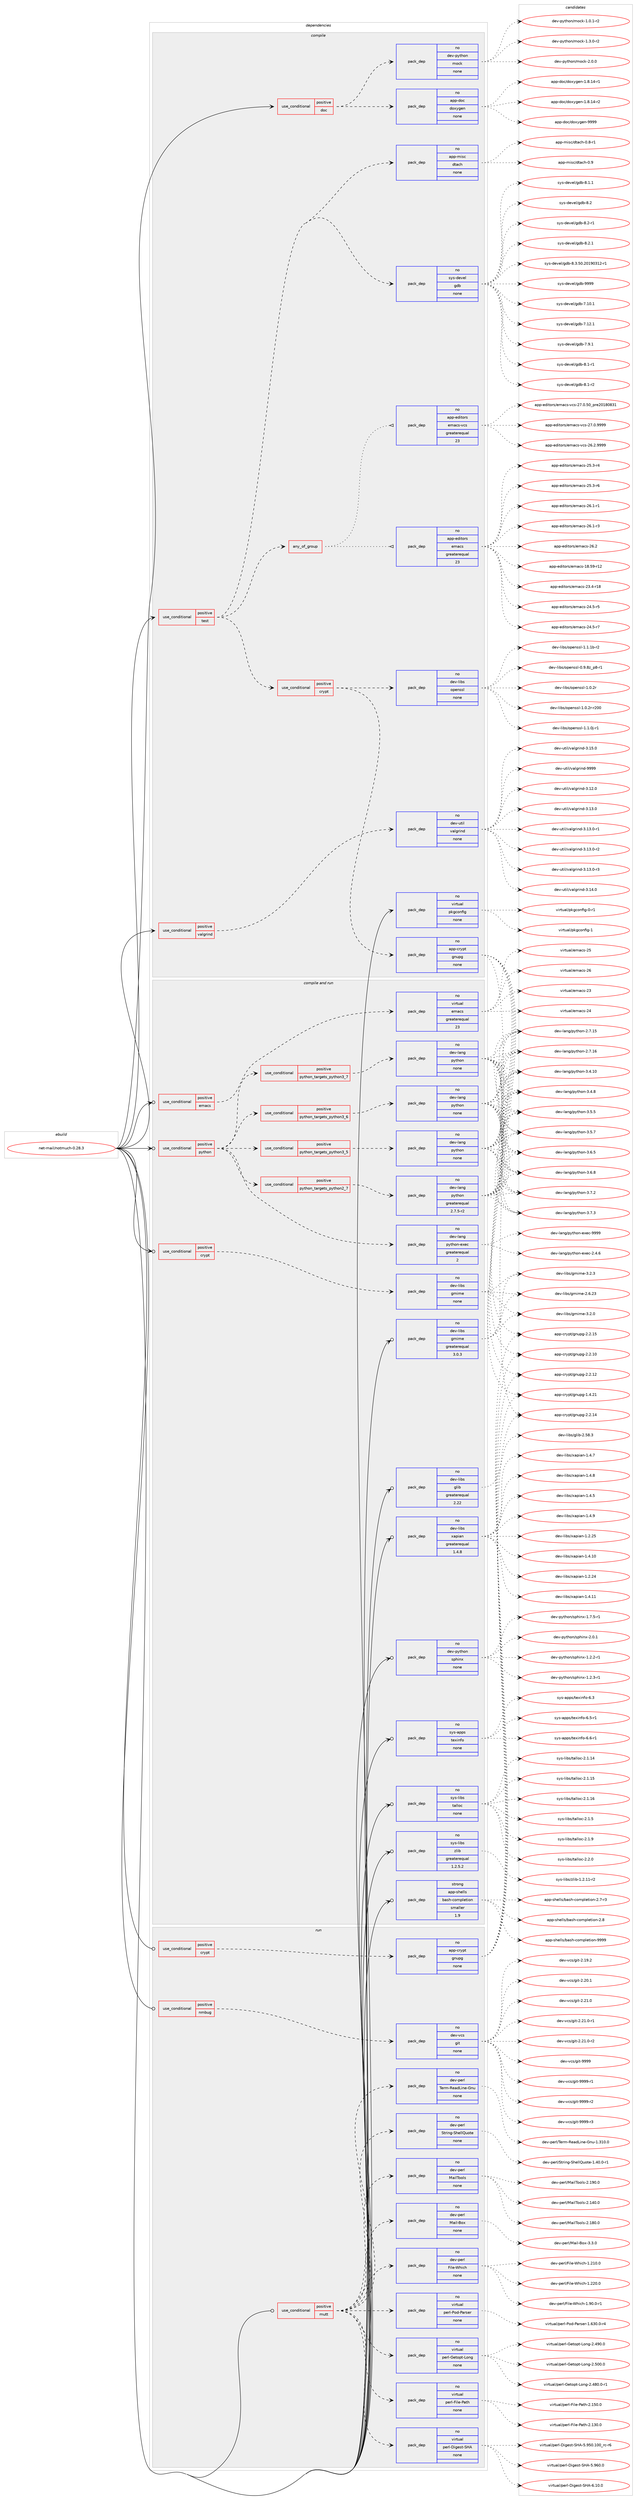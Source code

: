 digraph prolog {

# *************
# Graph options
# *************

newrank=true;
concentrate=true;
compound=true;
graph [rankdir=LR,fontname=Helvetica,fontsize=10,ranksep=1.5];#, ranksep=2.5, nodesep=0.2];
edge  [arrowhead=vee];
node  [fontname=Helvetica,fontsize=10];

# **********
# The ebuild
# **********

subgraph cluster_leftcol {
color=gray;
rank=same;
label=<<i>ebuild</i>>;
id [label="net-mail/notmuch-0.28.3", color=red, width=4, href="../net-mail/notmuch-0.28.3.svg"];
}

# ****************
# The dependencies
# ****************

subgraph cluster_midcol {
color=gray;
label=<<i>dependencies</i>>;
subgraph cluster_compile {
fillcolor="#eeeeee";
style=filled;
label=<<i>compile</i>>;
subgraph cond820 {
dependency3274 [label=<<TABLE BORDER="0" CELLBORDER="1" CELLSPACING="0" CELLPADDING="4"><TR><TD ROWSPAN="3" CELLPADDING="10">use_conditional</TD></TR><TR><TD>positive</TD></TR><TR><TD>doc</TD></TR></TABLE>>, shape=none, color=red];
subgraph pack2399 {
dependency3275 [label=<<TABLE BORDER="0" CELLBORDER="1" CELLSPACING="0" CELLPADDING="4" WIDTH="220"><TR><TD ROWSPAN="6" CELLPADDING="30">pack_dep</TD></TR><TR><TD WIDTH="110">no</TD></TR><TR><TD>app-doc</TD></TR><TR><TD>doxygen</TD></TR><TR><TD>none</TD></TR><TR><TD></TD></TR></TABLE>>, shape=none, color=blue];
}
dependency3274:e -> dependency3275:w [weight=20,style="dashed",arrowhead="vee"];
subgraph pack2400 {
dependency3276 [label=<<TABLE BORDER="0" CELLBORDER="1" CELLSPACING="0" CELLPADDING="4" WIDTH="220"><TR><TD ROWSPAN="6" CELLPADDING="30">pack_dep</TD></TR><TR><TD WIDTH="110">no</TD></TR><TR><TD>dev-python</TD></TR><TR><TD>mock</TD></TR><TR><TD>none</TD></TR><TR><TD></TD></TR></TABLE>>, shape=none, color=blue];
}
dependency3274:e -> dependency3276:w [weight=20,style="dashed",arrowhead="vee"];
}
id:e -> dependency3274:w [weight=20,style="solid",arrowhead="vee"];
subgraph cond821 {
dependency3277 [label=<<TABLE BORDER="0" CELLBORDER="1" CELLSPACING="0" CELLPADDING="4"><TR><TD ROWSPAN="3" CELLPADDING="10">use_conditional</TD></TR><TR><TD>positive</TD></TR><TR><TD>test</TD></TR></TABLE>>, shape=none, color=red];
subgraph pack2401 {
dependency3278 [label=<<TABLE BORDER="0" CELLBORDER="1" CELLSPACING="0" CELLPADDING="4" WIDTH="220"><TR><TD ROWSPAN="6" CELLPADDING="30">pack_dep</TD></TR><TR><TD WIDTH="110">no</TD></TR><TR><TD>app-misc</TD></TR><TR><TD>dtach</TD></TR><TR><TD>none</TD></TR><TR><TD></TD></TR></TABLE>>, shape=none, color=blue];
}
dependency3277:e -> dependency3278:w [weight=20,style="dashed",arrowhead="vee"];
subgraph any50 {
dependency3279 [label=<<TABLE BORDER="0" CELLBORDER="1" CELLSPACING="0" CELLPADDING="4"><TR><TD CELLPADDING="10">any_of_group</TD></TR></TABLE>>, shape=none, color=red];subgraph pack2402 {
dependency3280 [label=<<TABLE BORDER="0" CELLBORDER="1" CELLSPACING="0" CELLPADDING="4" WIDTH="220"><TR><TD ROWSPAN="6" CELLPADDING="30">pack_dep</TD></TR><TR><TD WIDTH="110">no</TD></TR><TR><TD>app-editors</TD></TR><TR><TD>emacs</TD></TR><TR><TD>greaterequal</TD></TR><TR><TD>23</TD></TR></TABLE>>, shape=none, color=blue];
}
dependency3279:e -> dependency3280:w [weight=20,style="dotted",arrowhead="oinv"];
subgraph pack2403 {
dependency3281 [label=<<TABLE BORDER="0" CELLBORDER="1" CELLSPACING="0" CELLPADDING="4" WIDTH="220"><TR><TD ROWSPAN="6" CELLPADDING="30">pack_dep</TD></TR><TR><TD WIDTH="110">no</TD></TR><TR><TD>app-editors</TD></TR><TR><TD>emacs-vcs</TD></TR><TR><TD>greaterequal</TD></TR><TR><TD>23</TD></TR></TABLE>>, shape=none, color=blue];
}
dependency3279:e -> dependency3281:w [weight=20,style="dotted",arrowhead="oinv"];
}
dependency3277:e -> dependency3279:w [weight=20,style="dashed",arrowhead="vee"];
subgraph pack2404 {
dependency3282 [label=<<TABLE BORDER="0" CELLBORDER="1" CELLSPACING="0" CELLPADDING="4" WIDTH="220"><TR><TD ROWSPAN="6" CELLPADDING="30">pack_dep</TD></TR><TR><TD WIDTH="110">no</TD></TR><TR><TD>sys-devel</TD></TR><TR><TD>gdb</TD></TR><TR><TD>none</TD></TR><TR><TD></TD></TR></TABLE>>, shape=none, color=blue];
}
dependency3277:e -> dependency3282:w [weight=20,style="dashed",arrowhead="vee"];
subgraph cond822 {
dependency3283 [label=<<TABLE BORDER="0" CELLBORDER="1" CELLSPACING="0" CELLPADDING="4"><TR><TD ROWSPAN="3" CELLPADDING="10">use_conditional</TD></TR><TR><TD>positive</TD></TR><TR><TD>crypt</TD></TR></TABLE>>, shape=none, color=red];
subgraph pack2405 {
dependency3284 [label=<<TABLE BORDER="0" CELLBORDER="1" CELLSPACING="0" CELLPADDING="4" WIDTH="220"><TR><TD ROWSPAN="6" CELLPADDING="30">pack_dep</TD></TR><TR><TD WIDTH="110">no</TD></TR><TR><TD>app-crypt</TD></TR><TR><TD>gnupg</TD></TR><TR><TD>none</TD></TR><TR><TD></TD></TR></TABLE>>, shape=none, color=blue];
}
dependency3283:e -> dependency3284:w [weight=20,style="dashed",arrowhead="vee"];
subgraph pack2406 {
dependency3285 [label=<<TABLE BORDER="0" CELLBORDER="1" CELLSPACING="0" CELLPADDING="4" WIDTH="220"><TR><TD ROWSPAN="6" CELLPADDING="30">pack_dep</TD></TR><TR><TD WIDTH="110">no</TD></TR><TR><TD>dev-libs</TD></TR><TR><TD>openssl</TD></TR><TR><TD>none</TD></TR><TR><TD></TD></TR></TABLE>>, shape=none, color=blue];
}
dependency3283:e -> dependency3285:w [weight=20,style="dashed",arrowhead="vee"];
}
dependency3277:e -> dependency3283:w [weight=20,style="dashed",arrowhead="vee"];
}
id:e -> dependency3277:w [weight=20,style="solid",arrowhead="vee"];
subgraph cond823 {
dependency3286 [label=<<TABLE BORDER="0" CELLBORDER="1" CELLSPACING="0" CELLPADDING="4"><TR><TD ROWSPAN="3" CELLPADDING="10">use_conditional</TD></TR><TR><TD>positive</TD></TR><TR><TD>valgrind</TD></TR></TABLE>>, shape=none, color=red];
subgraph pack2407 {
dependency3287 [label=<<TABLE BORDER="0" CELLBORDER="1" CELLSPACING="0" CELLPADDING="4" WIDTH="220"><TR><TD ROWSPAN="6" CELLPADDING="30">pack_dep</TD></TR><TR><TD WIDTH="110">no</TD></TR><TR><TD>dev-util</TD></TR><TR><TD>valgrind</TD></TR><TR><TD>none</TD></TR><TR><TD></TD></TR></TABLE>>, shape=none, color=blue];
}
dependency3286:e -> dependency3287:w [weight=20,style="dashed",arrowhead="vee"];
}
id:e -> dependency3286:w [weight=20,style="solid",arrowhead="vee"];
subgraph pack2408 {
dependency3288 [label=<<TABLE BORDER="0" CELLBORDER="1" CELLSPACING="0" CELLPADDING="4" WIDTH="220"><TR><TD ROWSPAN="6" CELLPADDING="30">pack_dep</TD></TR><TR><TD WIDTH="110">no</TD></TR><TR><TD>virtual</TD></TR><TR><TD>pkgconfig</TD></TR><TR><TD>none</TD></TR><TR><TD></TD></TR></TABLE>>, shape=none, color=blue];
}
id:e -> dependency3288:w [weight=20,style="solid",arrowhead="vee"];
}
subgraph cluster_compileandrun {
fillcolor="#eeeeee";
style=filled;
label=<<i>compile and run</i>>;
subgraph cond824 {
dependency3289 [label=<<TABLE BORDER="0" CELLBORDER="1" CELLSPACING="0" CELLPADDING="4"><TR><TD ROWSPAN="3" CELLPADDING="10">use_conditional</TD></TR><TR><TD>positive</TD></TR><TR><TD>crypt</TD></TR></TABLE>>, shape=none, color=red];
subgraph pack2409 {
dependency3290 [label=<<TABLE BORDER="0" CELLBORDER="1" CELLSPACING="0" CELLPADDING="4" WIDTH="220"><TR><TD ROWSPAN="6" CELLPADDING="30">pack_dep</TD></TR><TR><TD WIDTH="110">no</TD></TR><TR><TD>dev-libs</TD></TR><TR><TD>gmime</TD></TR><TR><TD>none</TD></TR><TR><TD></TD></TR></TABLE>>, shape=none, color=blue];
}
dependency3289:e -> dependency3290:w [weight=20,style="dashed",arrowhead="vee"];
}
id:e -> dependency3289:w [weight=20,style="solid",arrowhead="odotvee"];
subgraph cond825 {
dependency3291 [label=<<TABLE BORDER="0" CELLBORDER="1" CELLSPACING="0" CELLPADDING="4"><TR><TD ROWSPAN="3" CELLPADDING="10">use_conditional</TD></TR><TR><TD>positive</TD></TR><TR><TD>emacs</TD></TR></TABLE>>, shape=none, color=red];
subgraph pack2410 {
dependency3292 [label=<<TABLE BORDER="0" CELLBORDER="1" CELLSPACING="0" CELLPADDING="4" WIDTH="220"><TR><TD ROWSPAN="6" CELLPADDING="30">pack_dep</TD></TR><TR><TD WIDTH="110">no</TD></TR><TR><TD>virtual</TD></TR><TR><TD>emacs</TD></TR><TR><TD>greaterequal</TD></TR><TR><TD>23</TD></TR></TABLE>>, shape=none, color=blue];
}
dependency3291:e -> dependency3292:w [weight=20,style="dashed",arrowhead="vee"];
}
id:e -> dependency3291:w [weight=20,style="solid",arrowhead="odotvee"];
subgraph cond826 {
dependency3293 [label=<<TABLE BORDER="0" CELLBORDER="1" CELLSPACING="0" CELLPADDING="4"><TR><TD ROWSPAN="3" CELLPADDING="10">use_conditional</TD></TR><TR><TD>positive</TD></TR><TR><TD>python</TD></TR></TABLE>>, shape=none, color=red];
subgraph cond827 {
dependency3294 [label=<<TABLE BORDER="0" CELLBORDER="1" CELLSPACING="0" CELLPADDING="4"><TR><TD ROWSPAN="3" CELLPADDING="10">use_conditional</TD></TR><TR><TD>positive</TD></TR><TR><TD>python_targets_python2_7</TD></TR></TABLE>>, shape=none, color=red];
subgraph pack2411 {
dependency3295 [label=<<TABLE BORDER="0" CELLBORDER="1" CELLSPACING="0" CELLPADDING="4" WIDTH="220"><TR><TD ROWSPAN="6" CELLPADDING="30">pack_dep</TD></TR><TR><TD WIDTH="110">no</TD></TR><TR><TD>dev-lang</TD></TR><TR><TD>python</TD></TR><TR><TD>greaterequal</TD></TR><TR><TD>2.7.5-r2</TD></TR></TABLE>>, shape=none, color=blue];
}
dependency3294:e -> dependency3295:w [weight=20,style="dashed",arrowhead="vee"];
}
dependency3293:e -> dependency3294:w [weight=20,style="dashed",arrowhead="vee"];
subgraph cond828 {
dependency3296 [label=<<TABLE BORDER="0" CELLBORDER="1" CELLSPACING="0" CELLPADDING="4"><TR><TD ROWSPAN="3" CELLPADDING="10">use_conditional</TD></TR><TR><TD>positive</TD></TR><TR><TD>python_targets_python3_5</TD></TR></TABLE>>, shape=none, color=red];
subgraph pack2412 {
dependency3297 [label=<<TABLE BORDER="0" CELLBORDER="1" CELLSPACING="0" CELLPADDING="4" WIDTH="220"><TR><TD ROWSPAN="6" CELLPADDING="30">pack_dep</TD></TR><TR><TD WIDTH="110">no</TD></TR><TR><TD>dev-lang</TD></TR><TR><TD>python</TD></TR><TR><TD>none</TD></TR><TR><TD></TD></TR></TABLE>>, shape=none, color=blue];
}
dependency3296:e -> dependency3297:w [weight=20,style="dashed",arrowhead="vee"];
}
dependency3293:e -> dependency3296:w [weight=20,style="dashed",arrowhead="vee"];
subgraph cond829 {
dependency3298 [label=<<TABLE BORDER="0" CELLBORDER="1" CELLSPACING="0" CELLPADDING="4"><TR><TD ROWSPAN="3" CELLPADDING="10">use_conditional</TD></TR><TR><TD>positive</TD></TR><TR><TD>python_targets_python3_6</TD></TR></TABLE>>, shape=none, color=red];
subgraph pack2413 {
dependency3299 [label=<<TABLE BORDER="0" CELLBORDER="1" CELLSPACING="0" CELLPADDING="4" WIDTH="220"><TR><TD ROWSPAN="6" CELLPADDING="30">pack_dep</TD></TR><TR><TD WIDTH="110">no</TD></TR><TR><TD>dev-lang</TD></TR><TR><TD>python</TD></TR><TR><TD>none</TD></TR><TR><TD></TD></TR></TABLE>>, shape=none, color=blue];
}
dependency3298:e -> dependency3299:w [weight=20,style="dashed",arrowhead="vee"];
}
dependency3293:e -> dependency3298:w [weight=20,style="dashed",arrowhead="vee"];
subgraph cond830 {
dependency3300 [label=<<TABLE BORDER="0" CELLBORDER="1" CELLSPACING="0" CELLPADDING="4"><TR><TD ROWSPAN="3" CELLPADDING="10">use_conditional</TD></TR><TR><TD>positive</TD></TR><TR><TD>python_targets_python3_7</TD></TR></TABLE>>, shape=none, color=red];
subgraph pack2414 {
dependency3301 [label=<<TABLE BORDER="0" CELLBORDER="1" CELLSPACING="0" CELLPADDING="4" WIDTH="220"><TR><TD ROWSPAN="6" CELLPADDING="30">pack_dep</TD></TR><TR><TD WIDTH="110">no</TD></TR><TR><TD>dev-lang</TD></TR><TR><TD>python</TD></TR><TR><TD>none</TD></TR><TR><TD></TD></TR></TABLE>>, shape=none, color=blue];
}
dependency3300:e -> dependency3301:w [weight=20,style="dashed",arrowhead="vee"];
}
dependency3293:e -> dependency3300:w [weight=20,style="dashed",arrowhead="vee"];
subgraph pack2415 {
dependency3302 [label=<<TABLE BORDER="0" CELLBORDER="1" CELLSPACING="0" CELLPADDING="4" WIDTH="220"><TR><TD ROWSPAN="6" CELLPADDING="30">pack_dep</TD></TR><TR><TD WIDTH="110">no</TD></TR><TR><TD>dev-lang</TD></TR><TR><TD>python-exec</TD></TR><TR><TD>greaterequal</TD></TR><TR><TD>2</TD></TR></TABLE>>, shape=none, color=blue];
}
dependency3293:e -> dependency3302:w [weight=20,style="dashed",arrowhead="vee"];
}
id:e -> dependency3293:w [weight=20,style="solid",arrowhead="odotvee"];
subgraph pack2416 {
dependency3303 [label=<<TABLE BORDER="0" CELLBORDER="1" CELLSPACING="0" CELLPADDING="4" WIDTH="220"><TR><TD ROWSPAN="6" CELLPADDING="30">pack_dep</TD></TR><TR><TD WIDTH="110">no</TD></TR><TR><TD>dev-libs</TD></TR><TR><TD>glib</TD></TR><TR><TD>greaterequal</TD></TR><TR><TD>2.22</TD></TR></TABLE>>, shape=none, color=blue];
}
id:e -> dependency3303:w [weight=20,style="solid",arrowhead="odotvee"];
subgraph pack2417 {
dependency3304 [label=<<TABLE BORDER="0" CELLBORDER="1" CELLSPACING="0" CELLPADDING="4" WIDTH="220"><TR><TD ROWSPAN="6" CELLPADDING="30">pack_dep</TD></TR><TR><TD WIDTH="110">no</TD></TR><TR><TD>dev-libs</TD></TR><TR><TD>gmime</TD></TR><TR><TD>greaterequal</TD></TR><TR><TD>3.0.3</TD></TR></TABLE>>, shape=none, color=blue];
}
id:e -> dependency3304:w [weight=20,style="solid",arrowhead="odotvee"];
subgraph pack2418 {
dependency3305 [label=<<TABLE BORDER="0" CELLBORDER="1" CELLSPACING="0" CELLPADDING="4" WIDTH="220"><TR><TD ROWSPAN="6" CELLPADDING="30">pack_dep</TD></TR><TR><TD WIDTH="110">no</TD></TR><TR><TD>dev-libs</TD></TR><TR><TD>xapian</TD></TR><TR><TD>greaterequal</TD></TR><TR><TD>1.4.8</TD></TR></TABLE>>, shape=none, color=blue];
}
id:e -> dependency3305:w [weight=20,style="solid",arrowhead="odotvee"];
subgraph pack2419 {
dependency3306 [label=<<TABLE BORDER="0" CELLBORDER="1" CELLSPACING="0" CELLPADDING="4" WIDTH="220"><TR><TD ROWSPAN="6" CELLPADDING="30">pack_dep</TD></TR><TR><TD WIDTH="110">no</TD></TR><TR><TD>dev-python</TD></TR><TR><TD>sphinx</TD></TR><TR><TD>none</TD></TR><TR><TD></TD></TR></TABLE>>, shape=none, color=blue];
}
id:e -> dependency3306:w [weight=20,style="solid",arrowhead="odotvee"];
subgraph pack2420 {
dependency3307 [label=<<TABLE BORDER="0" CELLBORDER="1" CELLSPACING="0" CELLPADDING="4" WIDTH="220"><TR><TD ROWSPAN="6" CELLPADDING="30">pack_dep</TD></TR><TR><TD WIDTH="110">no</TD></TR><TR><TD>sys-apps</TD></TR><TR><TD>texinfo</TD></TR><TR><TD>none</TD></TR><TR><TD></TD></TR></TABLE>>, shape=none, color=blue];
}
id:e -> dependency3307:w [weight=20,style="solid",arrowhead="odotvee"];
subgraph pack2421 {
dependency3308 [label=<<TABLE BORDER="0" CELLBORDER="1" CELLSPACING="0" CELLPADDING="4" WIDTH="220"><TR><TD ROWSPAN="6" CELLPADDING="30">pack_dep</TD></TR><TR><TD WIDTH="110">no</TD></TR><TR><TD>sys-libs</TD></TR><TR><TD>talloc</TD></TR><TR><TD>none</TD></TR><TR><TD></TD></TR></TABLE>>, shape=none, color=blue];
}
id:e -> dependency3308:w [weight=20,style="solid",arrowhead="odotvee"];
subgraph pack2422 {
dependency3309 [label=<<TABLE BORDER="0" CELLBORDER="1" CELLSPACING="0" CELLPADDING="4" WIDTH="220"><TR><TD ROWSPAN="6" CELLPADDING="30">pack_dep</TD></TR><TR><TD WIDTH="110">no</TD></TR><TR><TD>sys-libs</TD></TR><TR><TD>zlib</TD></TR><TR><TD>greaterequal</TD></TR><TR><TD>1.2.5.2</TD></TR></TABLE>>, shape=none, color=blue];
}
id:e -> dependency3309:w [weight=20,style="solid",arrowhead="odotvee"];
subgraph pack2423 {
dependency3310 [label=<<TABLE BORDER="0" CELLBORDER="1" CELLSPACING="0" CELLPADDING="4" WIDTH="220"><TR><TD ROWSPAN="6" CELLPADDING="30">pack_dep</TD></TR><TR><TD WIDTH="110">strong</TD></TR><TR><TD>app-shells</TD></TR><TR><TD>bash-completion</TD></TR><TR><TD>smaller</TD></TR><TR><TD>1.9</TD></TR></TABLE>>, shape=none, color=blue];
}
id:e -> dependency3310:w [weight=20,style="solid",arrowhead="odotvee"];
}
subgraph cluster_run {
fillcolor="#eeeeee";
style=filled;
label=<<i>run</i>>;
subgraph cond831 {
dependency3311 [label=<<TABLE BORDER="0" CELLBORDER="1" CELLSPACING="0" CELLPADDING="4"><TR><TD ROWSPAN="3" CELLPADDING="10">use_conditional</TD></TR><TR><TD>positive</TD></TR><TR><TD>crypt</TD></TR></TABLE>>, shape=none, color=red];
subgraph pack2424 {
dependency3312 [label=<<TABLE BORDER="0" CELLBORDER="1" CELLSPACING="0" CELLPADDING="4" WIDTH="220"><TR><TD ROWSPAN="6" CELLPADDING="30">pack_dep</TD></TR><TR><TD WIDTH="110">no</TD></TR><TR><TD>app-crypt</TD></TR><TR><TD>gnupg</TD></TR><TR><TD>none</TD></TR><TR><TD></TD></TR></TABLE>>, shape=none, color=blue];
}
dependency3311:e -> dependency3312:w [weight=20,style="dashed",arrowhead="vee"];
}
id:e -> dependency3311:w [weight=20,style="solid",arrowhead="odot"];
subgraph cond832 {
dependency3313 [label=<<TABLE BORDER="0" CELLBORDER="1" CELLSPACING="0" CELLPADDING="4"><TR><TD ROWSPAN="3" CELLPADDING="10">use_conditional</TD></TR><TR><TD>positive</TD></TR><TR><TD>mutt</TD></TR></TABLE>>, shape=none, color=red];
subgraph pack2425 {
dependency3314 [label=<<TABLE BORDER="0" CELLBORDER="1" CELLSPACING="0" CELLPADDING="4" WIDTH="220"><TR><TD ROWSPAN="6" CELLPADDING="30">pack_dep</TD></TR><TR><TD WIDTH="110">no</TD></TR><TR><TD>dev-perl</TD></TR><TR><TD>File-Which</TD></TR><TR><TD>none</TD></TR><TR><TD></TD></TR></TABLE>>, shape=none, color=blue];
}
dependency3313:e -> dependency3314:w [weight=20,style="dashed",arrowhead="vee"];
subgraph pack2426 {
dependency3315 [label=<<TABLE BORDER="0" CELLBORDER="1" CELLSPACING="0" CELLPADDING="4" WIDTH="220"><TR><TD ROWSPAN="6" CELLPADDING="30">pack_dep</TD></TR><TR><TD WIDTH="110">no</TD></TR><TR><TD>dev-perl</TD></TR><TR><TD>Mail-Box</TD></TR><TR><TD>none</TD></TR><TR><TD></TD></TR></TABLE>>, shape=none, color=blue];
}
dependency3313:e -> dependency3315:w [weight=20,style="dashed",arrowhead="vee"];
subgraph pack2427 {
dependency3316 [label=<<TABLE BORDER="0" CELLBORDER="1" CELLSPACING="0" CELLPADDING="4" WIDTH="220"><TR><TD ROWSPAN="6" CELLPADDING="30">pack_dep</TD></TR><TR><TD WIDTH="110">no</TD></TR><TR><TD>dev-perl</TD></TR><TR><TD>MailTools</TD></TR><TR><TD>none</TD></TR><TR><TD></TD></TR></TABLE>>, shape=none, color=blue];
}
dependency3313:e -> dependency3316:w [weight=20,style="dashed",arrowhead="vee"];
subgraph pack2428 {
dependency3317 [label=<<TABLE BORDER="0" CELLBORDER="1" CELLSPACING="0" CELLPADDING="4" WIDTH="220"><TR><TD ROWSPAN="6" CELLPADDING="30">pack_dep</TD></TR><TR><TD WIDTH="110">no</TD></TR><TR><TD>dev-perl</TD></TR><TR><TD>String-ShellQuote</TD></TR><TR><TD>none</TD></TR><TR><TD></TD></TR></TABLE>>, shape=none, color=blue];
}
dependency3313:e -> dependency3317:w [weight=20,style="dashed",arrowhead="vee"];
subgraph pack2429 {
dependency3318 [label=<<TABLE BORDER="0" CELLBORDER="1" CELLSPACING="0" CELLPADDING="4" WIDTH="220"><TR><TD ROWSPAN="6" CELLPADDING="30">pack_dep</TD></TR><TR><TD WIDTH="110">no</TD></TR><TR><TD>dev-perl</TD></TR><TR><TD>Term-ReadLine-Gnu</TD></TR><TR><TD>none</TD></TR><TR><TD></TD></TR></TABLE>>, shape=none, color=blue];
}
dependency3313:e -> dependency3318:w [weight=20,style="dashed",arrowhead="vee"];
subgraph pack2430 {
dependency3319 [label=<<TABLE BORDER="0" CELLBORDER="1" CELLSPACING="0" CELLPADDING="4" WIDTH="220"><TR><TD ROWSPAN="6" CELLPADDING="30">pack_dep</TD></TR><TR><TD WIDTH="110">no</TD></TR><TR><TD>virtual</TD></TR><TR><TD>perl-Digest-SHA</TD></TR><TR><TD>none</TD></TR><TR><TD></TD></TR></TABLE>>, shape=none, color=blue];
}
dependency3313:e -> dependency3319:w [weight=20,style="dashed",arrowhead="vee"];
subgraph pack2431 {
dependency3320 [label=<<TABLE BORDER="0" CELLBORDER="1" CELLSPACING="0" CELLPADDING="4" WIDTH="220"><TR><TD ROWSPAN="6" CELLPADDING="30">pack_dep</TD></TR><TR><TD WIDTH="110">no</TD></TR><TR><TD>virtual</TD></TR><TR><TD>perl-File-Path</TD></TR><TR><TD>none</TD></TR><TR><TD></TD></TR></TABLE>>, shape=none, color=blue];
}
dependency3313:e -> dependency3320:w [weight=20,style="dashed",arrowhead="vee"];
subgraph pack2432 {
dependency3321 [label=<<TABLE BORDER="0" CELLBORDER="1" CELLSPACING="0" CELLPADDING="4" WIDTH="220"><TR><TD ROWSPAN="6" CELLPADDING="30">pack_dep</TD></TR><TR><TD WIDTH="110">no</TD></TR><TR><TD>virtual</TD></TR><TR><TD>perl-Getopt-Long</TD></TR><TR><TD>none</TD></TR><TR><TD></TD></TR></TABLE>>, shape=none, color=blue];
}
dependency3313:e -> dependency3321:w [weight=20,style="dashed",arrowhead="vee"];
subgraph pack2433 {
dependency3322 [label=<<TABLE BORDER="0" CELLBORDER="1" CELLSPACING="0" CELLPADDING="4" WIDTH="220"><TR><TD ROWSPAN="6" CELLPADDING="30">pack_dep</TD></TR><TR><TD WIDTH="110">no</TD></TR><TR><TD>virtual</TD></TR><TR><TD>perl-Pod-Parser</TD></TR><TR><TD>none</TD></TR><TR><TD></TD></TR></TABLE>>, shape=none, color=blue];
}
dependency3313:e -> dependency3322:w [weight=20,style="dashed",arrowhead="vee"];
}
id:e -> dependency3313:w [weight=20,style="solid",arrowhead="odot"];
subgraph cond833 {
dependency3323 [label=<<TABLE BORDER="0" CELLBORDER="1" CELLSPACING="0" CELLPADDING="4"><TR><TD ROWSPAN="3" CELLPADDING="10">use_conditional</TD></TR><TR><TD>positive</TD></TR><TR><TD>nmbug</TD></TR></TABLE>>, shape=none, color=red];
subgraph pack2434 {
dependency3324 [label=<<TABLE BORDER="0" CELLBORDER="1" CELLSPACING="0" CELLPADDING="4" WIDTH="220"><TR><TD ROWSPAN="6" CELLPADDING="30">pack_dep</TD></TR><TR><TD WIDTH="110">no</TD></TR><TR><TD>dev-vcs</TD></TR><TR><TD>git</TD></TR><TR><TD>none</TD></TR><TR><TD></TD></TR></TABLE>>, shape=none, color=blue];
}
dependency3323:e -> dependency3324:w [weight=20,style="dashed",arrowhead="vee"];
}
id:e -> dependency3323:w [weight=20,style="solid",arrowhead="odot"];
}
}

# **************
# The candidates
# **************

subgraph cluster_choices {
rank=same;
color=gray;
label=<<i>candidates</i>>;

subgraph choice2399 {
color=black;
nodesep=1;
choice97112112451001119947100111120121103101110454946564649524511449 [label="app-doc/doxygen-1.8.14-r1", color=red, width=4,href="../app-doc/doxygen-1.8.14-r1.svg"];
choice97112112451001119947100111120121103101110454946564649524511450 [label="app-doc/doxygen-1.8.14-r2", color=red, width=4,href="../app-doc/doxygen-1.8.14-r2.svg"];
choice971121124510011199471001111201211031011104557575757 [label="app-doc/doxygen-9999", color=red, width=4,href="../app-doc/doxygen-9999.svg"];
dependency3275:e -> choice97112112451001119947100111120121103101110454946564649524511449:w [style=dotted,weight="100"];
dependency3275:e -> choice97112112451001119947100111120121103101110454946564649524511450:w [style=dotted,weight="100"];
dependency3275:e -> choice971121124510011199471001111201211031011104557575757:w [style=dotted,weight="100"];
}
subgraph choice2400 {
color=black;
nodesep=1;
choice1001011184511212111610411111047109111991074549464846494511450 [label="dev-python/mock-1.0.1-r2", color=red, width=4,href="../dev-python/mock-1.0.1-r2.svg"];
choice1001011184511212111610411111047109111991074549465146484511450 [label="dev-python/mock-1.3.0-r2", color=red, width=4,href="../dev-python/mock-1.3.0-r2.svg"];
choice100101118451121211161041111104710911199107455046484648 [label="dev-python/mock-2.0.0", color=red, width=4,href="../dev-python/mock-2.0.0.svg"];
dependency3276:e -> choice1001011184511212111610411111047109111991074549464846494511450:w [style=dotted,weight="100"];
dependency3276:e -> choice1001011184511212111610411111047109111991074549465146484511450:w [style=dotted,weight="100"];
dependency3276:e -> choice100101118451121211161041111104710911199107455046484648:w [style=dotted,weight="100"];
}
subgraph choice2401 {
color=black;
nodesep=1;
choice971121124510910511599471001169799104454846564511449 [label="app-misc/dtach-0.8-r1", color=red, width=4,href="../app-misc/dtach-0.8-r1.svg"];
choice97112112451091051159947100116979910445484657 [label="app-misc/dtach-0.9", color=red, width=4,href="../app-misc/dtach-0.9.svg"];
dependency3278:e -> choice971121124510910511599471001169799104454846564511449:w [style=dotted,weight="100"];
dependency3278:e -> choice97112112451091051159947100116979910445484657:w [style=dotted,weight="100"];
}
subgraph choice2402 {
color=black;
nodesep=1;
choice9711211245101100105116111114115471011099799115454956465357451144950 [label="app-editors/emacs-18.59-r12", color=red, width=4,href="../app-editors/emacs-18.59-r12.svg"];
choice97112112451011001051161111141154710110997991154550514652451144956 [label="app-editors/emacs-23.4-r18", color=red, width=4,href="../app-editors/emacs-23.4-r18.svg"];
choice971121124510110010511611111411547101109979911545505246534511453 [label="app-editors/emacs-24.5-r5", color=red, width=4,href="../app-editors/emacs-24.5-r5.svg"];
choice971121124510110010511611111411547101109979911545505246534511455 [label="app-editors/emacs-24.5-r7", color=red, width=4,href="../app-editors/emacs-24.5-r7.svg"];
choice971121124510110010511611111411547101109979911545505346514511452 [label="app-editors/emacs-25.3-r4", color=red, width=4,href="../app-editors/emacs-25.3-r4.svg"];
choice971121124510110010511611111411547101109979911545505346514511454 [label="app-editors/emacs-25.3-r6", color=red, width=4,href="../app-editors/emacs-25.3-r6.svg"];
choice971121124510110010511611111411547101109979911545505446494511449 [label="app-editors/emacs-26.1-r1", color=red, width=4,href="../app-editors/emacs-26.1-r1.svg"];
choice971121124510110010511611111411547101109979911545505446494511451 [label="app-editors/emacs-26.1-r3", color=red, width=4,href="../app-editors/emacs-26.1-r3.svg"];
choice97112112451011001051161111141154710110997991154550544650 [label="app-editors/emacs-26.2", color=red, width=4,href="../app-editors/emacs-26.2.svg"];
dependency3280:e -> choice9711211245101100105116111114115471011099799115454956465357451144950:w [style=dotted,weight="100"];
dependency3280:e -> choice97112112451011001051161111141154710110997991154550514652451144956:w [style=dotted,weight="100"];
dependency3280:e -> choice971121124510110010511611111411547101109979911545505246534511453:w [style=dotted,weight="100"];
dependency3280:e -> choice971121124510110010511611111411547101109979911545505246534511455:w [style=dotted,weight="100"];
dependency3280:e -> choice971121124510110010511611111411547101109979911545505346514511452:w [style=dotted,weight="100"];
dependency3280:e -> choice971121124510110010511611111411547101109979911545505346514511454:w [style=dotted,weight="100"];
dependency3280:e -> choice971121124510110010511611111411547101109979911545505446494511449:w [style=dotted,weight="100"];
dependency3280:e -> choice971121124510110010511611111411547101109979911545505446494511451:w [style=dotted,weight="100"];
dependency3280:e -> choice97112112451011001051161111141154710110997991154550544650:w [style=dotted,weight="100"];
}
subgraph choice2403 {
color=black;
nodesep=1;
choice9711211245101100105116111114115471011099799115451189911545505446504657575757 [label="app-editors/emacs-vcs-26.2.9999", color=red, width=4,href="../app-editors/emacs-vcs-26.2.9999.svg"];
choice971121124510110010511611111411547101109979911545118991154550554648465348951121141015048495648565149 [label="app-editors/emacs-vcs-27.0.50_pre20180831", color=red, width=4,href="../app-editors/emacs-vcs-27.0.50_pre20180831.svg"];
choice9711211245101100105116111114115471011099799115451189911545505546484657575757 [label="app-editors/emacs-vcs-27.0.9999", color=red, width=4,href="../app-editors/emacs-vcs-27.0.9999.svg"];
dependency3281:e -> choice9711211245101100105116111114115471011099799115451189911545505446504657575757:w [style=dotted,weight="100"];
dependency3281:e -> choice971121124510110010511611111411547101109979911545118991154550554648465348951121141015048495648565149:w [style=dotted,weight="100"];
dependency3281:e -> choice9711211245101100105116111114115471011099799115451189911545505546484657575757:w [style=dotted,weight="100"];
}
subgraph choice2404 {
color=black;
nodesep=1;
choice11512111545100101118101108471031009845554649484649 [label="sys-devel/gdb-7.10.1", color=red, width=4,href="../sys-devel/gdb-7.10.1.svg"];
choice11512111545100101118101108471031009845554649504649 [label="sys-devel/gdb-7.12.1", color=red, width=4,href="../sys-devel/gdb-7.12.1.svg"];
choice115121115451001011181011084710310098455546574649 [label="sys-devel/gdb-7.9.1", color=red, width=4,href="../sys-devel/gdb-7.9.1.svg"];
choice115121115451001011181011084710310098455646494511449 [label="sys-devel/gdb-8.1-r1", color=red, width=4,href="../sys-devel/gdb-8.1-r1.svg"];
choice115121115451001011181011084710310098455646494511450 [label="sys-devel/gdb-8.1-r2", color=red, width=4,href="../sys-devel/gdb-8.1-r2.svg"];
choice115121115451001011181011084710310098455646494649 [label="sys-devel/gdb-8.1.1", color=red, width=4,href="../sys-devel/gdb-8.1.1.svg"];
choice11512111545100101118101108471031009845564650 [label="sys-devel/gdb-8.2", color=red, width=4,href="../sys-devel/gdb-8.2.svg"];
choice115121115451001011181011084710310098455646504511449 [label="sys-devel/gdb-8.2-r1", color=red, width=4,href="../sys-devel/gdb-8.2-r1.svg"];
choice115121115451001011181011084710310098455646504649 [label="sys-devel/gdb-8.2.1", color=red, width=4,href="../sys-devel/gdb-8.2.1.svg"];
choice115121115451001011181011084710310098455646514653484650484957485149504511449 [label="sys-devel/gdb-8.3.50.20190312-r1", color=red, width=4,href="../sys-devel/gdb-8.3.50.20190312-r1.svg"];
choice1151211154510010111810110847103100984557575757 [label="sys-devel/gdb-9999", color=red, width=4,href="../sys-devel/gdb-9999.svg"];
dependency3282:e -> choice11512111545100101118101108471031009845554649484649:w [style=dotted,weight="100"];
dependency3282:e -> choice11512111545100101118101108471031009845554649504649:w [style=dotted,weight="100"];
dependency3282:e -> choice115121115451001011181011084710310098455546574649:w [style=dotted,weight="100"];
dependency3282:e -> choice115121115451001011181011084710310098455646494511449:w [style=dotted,weight="100"];
dependency3282:e -> choice115121115451001011181011084710310098455646494511450:w [style=dotted,weight="100"];
dependency3282:e -> choice115121115451001011181011084710310098455646494649:w [style=dotted,weight="100"];
dependency3282:e -> choice11512111545100101118101108471031009845564650:w [style=dotted,weight="100"];
dependency3282:e -> choice115121115451001011181011084710310098455646504511449:w [style=dotted,weight="100"];
dependency3282:e -> choice115121115451001011181011084710310098455646504649:w [style=dotted,weight="100"];
dependency3282:e -> choice115121115451001011181011084710310098455646514653484650484957485149504511449:w [style=dotted,weight="100"];
dependency3282:e -> choice1151211154510010111810110847103100984557575757:w [style=dotted,weight="100"];
}
subgraph choice2405 {
color=black;
nodesep=1;
choice9711211245991141211121164710311011711210345494652465049 [label="app-crypt/gnupg-1.4.21", color=red, width=4,href="../app-crypt/gnupg-1.4.21.svg"];
choice9711211245991141211121164710311011711210345504650464948 [label="app-crypt/gnupg-2.2.10", color=red, width=4,href="../app-crypt/gnupg-2.2.10.svg"];
choice9711211245991141211121164710311011711210345504650464950 [label="app-crypt/gnupg-2.2.12", color=red, width=4,href="../app-crypt/gnupg-2.2.12.svg"];
choice9711211245991141211121164710311011711210345504650464952 [label="app-crypt/gnupg-2.2.14", color=red, width=4,href="../app-crypt/gnupg-2.2.14.svg"];
choice9711211245991141211121164710311011711210345504650464953 [label="app-crypt/gnupg-2.2.15", color=red, width=4,href="../app-crypt/gnupg-2.2.15.svg"];
dependency3284:e -> choice9711211245991141211121164710311011711210345494652465049:w [style=dotted,weight="100"];
dependency3284:e -> choice9711211245991141211121164710311011711210345504650464948:w [style=dotted,weight="100"];
dependency3284:e -> choice9711211245991141211121164710311011711210345504650464950:w [style=dotted,weight="100"];
dependency3284:e -> choice9711211245991141211121164710311011711210345504650464952:w [style=dotted,weight="100"];
dependency3284:e -> choice9711211245991141211121164710311011711210345504650464953:w [style=dotted,weight="100"];
}
subgraph choice2406 {
color=black;
nodesep=1;
choice10010111845108105981154711111210111011511510845484657465612295112564511449 [label="dev-libs/openssl-0.9.8z_p8-r1", color=red, width=4,href="../dev-libs/openssl-0.9.8z_p8-r1.svg"];
choice100101118451081059811547111112101110115115108454946484650114 [label="dev-libs/openssl-1.0.2r", color=red, width=4,href="../dev-libs/openssl-1.0.2r.svg"];
choice10010111845108105981154711111210111011511510845494648465011445114504848 [label="dev-libs/openssl-1.0.2r-r200", color=red, width=4,href="../dev-libs/openssl-1.0.2r-r200.svg"];
choice1001011184510810598115471111121011101151151084549464946481064511449 [label="dev-libs/openssl-1.1.0j-r1", color=red, width=4,href="../dev-libs/openssl-1.1.0j-r1.svg"];
choice100101118451081059811547111112101110115115108454946494649984511450 [label="dev-libs/openssl-1.1.1b-r2", color=red, width=4,href="../dev-libs/openssl-1.1.1b-r2.svg"];
dependency3285:e -> choice10010111845108105981154711111210111011511510845484657465612295112564511449:w [style=dotted,weight="100"];
dependency3285:e -> choice100101118451081059811547111112101110115115108454946484650114:w [style=dotted,weight="100"];
dependency3285:e -> choice10010111845108105981154711111210111011511510845494648465011445114504848:w [style=dotted,weight="100"];
dependency3285:e -> choice1001011184510810598115471111121011101151151084549464946481064511449:w [style=dotted,weight="100"];
dependency3285:e -> choice100101118451081059811547111112101110115115108454946494649984511450:w [style=dotted,weight="100"];
}
subgraph choice2407 {
color=black;
nodesep=1;
choice10010111845117116105108471189710810311410511010045514649504648 [label="dev-util/valgrind-3.12.0", color=red, width=4,href="../dev-util/valgrind-3.12.0.svg"];
choice10010111845117116105108471189710810311410511010045514649514648 [label="dev-util/valgrind-3.13.0", color=red, width=4,href="../dev-util/valgrind-3.13.0.svg"];
choice100101118451171161051084711897108103114105110100455146495146484511449 [label="dev-util/valgrind-3.13.0-r1", color=red, width=4,href="../dev-util/valgrind-3.13.0-r1.svg"];
choice100101118451171161051084711897108103114105110100455146495146484511450 [label="dev-util/valgrind-3.13.0-r2", color=red, width=4,href="../dev-util/valgrind-3.13.0-r2.svg"];
choice100101118451171161051084711897108103114105110100455146495146484511451 [label="dev-util/valgrind-3.13.0-r3", color=red, width=4,href="../dev-util/valgrind-3.13.0-r3.svg"];
choice10010111845117116105108471189710810311410511010045514649524648 [label="dev-util/valgrind-3.14.0", color=red, width=4,href="../dev-util/valgrind-3.14.0.svg"];
choice10010111845117116105108471189710810311410511010045514649534648 [label="dev-util/valgrind-3.15.0", color=red, width=4,href="../dev-util/valgrind-3.15.0.svg"];
choice1001011184511711610510847118971081031141051101004557575757 [label="dev-util/valgrind-9999", color=red, width=4,href="../dev-util/valgrind-9999.svg"];
dependency3287:e -> choice10010111845117116105108471189710810311410511010045514649504648:w [style=dotted,weight="100"];
dependency3287:e -> choice10010111845117116105108471189710810311410511010045514649514648:w [style=dotted,weight="100"];
dependency3287:e -> choice100101118451171161051084711897108103114105110100455146495146484511449:w [style=dotted,weight="100"];
dependency3287:e -> choice100101118451171161051084711897108103114105110100455146495146484511450:w [style=dotted,weight="100"];
dependency3287:e -> choice100101118451171161051084711897108103114105110100455146495146484511451:w [style=dotted,weight="100"];
dependency3287:e -> choice10010111845117116105108471189710810311410511010045514649524648:w [style=dotted,weight="100"];
dependency3287:e -> choice10010111845117116105108471189710810311410511010045514649534648:w [style=dotted,weight="100"];
dependency3287:e -> choice1001011184511711610510847118971081031141051101004557575757:w [style=dotted,weight="100"];
}
subgraph choice2408 {
color=black;
nodesep=1;
choice11810511411611797108471121071039911111010210510345484511449 [label="virtual/pkgconfig-0-r1", color=red, width=4,href="../virtual/pkgconfig-0-r1.svg"];
choice1181051141161179710847112107103991111101021051034549 [label="virtual/pkgconfig-1", color=red, width=4,href="../virtual/pkgconfig-1.svg"];
dependency3288:e -> choice11810511411611797108471121071039911111010210510345484511449:w [style=dotted,weight="100"];
dependency3288:e -> choice1181051141161179710847112107103991111101021051034549:w [style=dotted,weight="100"];
}
subgraph choice2409 {
color=black;
nodesep=1;
choice10010111845108105981154710310910510910145504654465051 [label="dev-libs/gmime-2.6.23", color=red, width=4,href="../dev-libs/gmime-2.6.23.svg"];
choice100101118451081059811547103109105109101455146504648 [label="dev-libs/gmime-3.2.0", color=red, width=4,href="../dev-libs/gmime-3.2.0.svg"];
choice100101118451081059811547103109105109101455146504651 [label="dev-libs/gmime-3.2.3", color=red, width=4,href="../dev-libs/gmime-3.2.3.svg"];
dependency3290:e -> choice10010111845108105981154710310910510910145504654465051:w [style=dotted,weight="100"];
dependency3290:e -> choice100101118451081059811547103109105109101455146504648:w [style=dotted,weight="100"];
dependency3290:e -> choice100101118451081059811547103109105109101455146504651:w [style=dotted,weight="100"];
}
subgraph choice2410 {
color=black;
nodesep=1;
choice11810511411611797108471011099799115455051 [label="virtual/emacs-23", color=red, width=4,href="../virtual/emacs-23.svg"];
choice11810511411611797108471011099799115455052 [label="virtual/emacs-24", color=red, width=4,href="../virtual/emacs-24.svg"];
choice11810511411611797108471011099799115455053 [label="virtual/emacs-25", color=red, width=4,href="../virtual/emacs-25.svg"];
choice11810511411611797108471011099799115455054 [label="virtual/emacs-26", color=red, width=4,href="../virtual/emacs-26.svg"];
dependency3292:e -> choice11810511411611797108471011099799115455051:w [style=dotted,weight="100"];
dependency3292:e -> choice11810511411611797108471011099799115455052:w [style=dotted,weight="100"];
dependency3292:e -> choice11810511411611797108471011099799115455053:w [style=dotted,weight="100"];
dependency3292:e -> choice11810511411611797108471011099799115455054:w [style=dotted,weight="100"];
}
subgraph choice2411 {
color=black;
nodesep=1;
choice10010111845108971101034711212111610411111045504655464953 [label="dev-lang/python-2.7.15", color=red, width=4,href="../dev-lang/python-2.7.15.svg"];
choice10010111845108971101034711212111610411111045504655464954 [label="dev-lang/python-2.7.16", color=red, width=4,href="../dev-lang/python-2.7.16.svg"];
choice10010111845108971101034711212111610411111045514652464948 [label="dev-lang/python-3.4.10", color=red, width=4,href="../dev-lang/python-3.4.10.svg"];
choice100101118451089711010347112121116104111110455146524656 [label="dev-lang/python-3.4.8", color=red, width=4,href="../dev-lang/python-3.4.8.svg"];
choice100101118451089711010347112121116104111110455146534653 [label="dev-lang/python-3.5.5", color=red, width=4,href="../dev-lang/python-3.5.5.svg"];
choice100101118451089711010347112121116104111110455146534655 [label="dev-lang/python-3.5.7", color=red, width=4,href="../dev-lang/python-3.5.7.svg"];
choice100101118451089711010347112121116104111110455146544653 [label="dev-lang/python-3.6.5", color=red, width=4,href="../dev-lang/python-3.6.5.svg"];
choice100101118451089711010347112121116104111110455146544656 [label="dev-lang/python-3.6.8", color=red, width=4,href="../dev-lang/python-3.6.8.svg"];
choice100101118451089711010347112121116104111110455146554650 [label="dev-lang/python-3.7.2", color=red, width=4,href="../dev-lang/python-3.7.2.svg"];
choice100101118451089711010347112121116104111110455146554651 [label="dev-lang/python-3.7.3", color=red, width=4,href="../dev-lang/python-3.7.3.svg"];
dependency3295:e -> choice10010111845108971101034711212111610411111045504655464953:w [style=dotted,weight="100"];
dependency3295:e -> choice10010111845108971101034711212111610411111045504655464954:w [style=dotted,weight="100"];
dependency3295:e -> choice10010111845108971101034711212111610411111045514652464948:w [style=dotted,weight="100"];
dependency3295:e -> choice100101118451089711010347112121116104111110455146524656:w [style=dotted,weight="100"];
dependency3295:e -> choice100101118451089711010347112121116104111110455146534653:w [style=dotted,weight="100"];
dependency3295:e -> choice100101118451089711010347112121116104111110455146534655:w [style=dotted,weight="100"];
dependency3295:e -> choice100101118451089711010347112121116104111110455146544653:w [style=dotted,weight="100"];
dependency3295:e -> choice100101118451089711010347112121116104111110455146544656:w [style=dotted,weight="100"];
dependency3295:e -> choice100101118451089711010347112121116104111110455146554650:w [style=dotted,weight="100"];
dependency3295:e -> choice100101118451089711010347112121116104111110455146554651:w [style=dotted,weight="100"];
}
subgraph choice2412 {
color=black;
nodesep=1;
choice10010111845108971101034711212111610411111045504655464953 [label="dev-lang/python-2.7.15", color=red, width=4,href="../dev-lang/python-2.7.15.svg"];
choice10010111845108971101034711212111610411111045504655464954 [label="dev-lang/python-2.7.16", color=red, width=4,href="../dev-lang/python-2.7.16.svg"];
choice10010111845108971101034711212111610411111045514652464948 [label="dev-lang/python-3.4.10", color=red, width=4,href="../dev-lang/python-3.4.10.svg"];
choice100101118451089711010347112121116104111110455146524656 [label="dev-lang/python-3.4.8", color=red, width=4,href="../dev-lang/python-3.4.8.svg"];
choice100101118451089711010347112121116104111110455146534653 [label="dev-lang/python-3.5.5", color=red, width=4,href="../dev-lang/python-3.5.5.svg"];
choice100101118451089711010347112121116104111110455146534655 [label="dev-lang/python-3.5.7", color=red, width=4,href="../dev-lang/python-3.5.7.svg"];
choice100101118451089711010347112121116104111110455146544653 [label="dev-lang/python-3.6.5", color=red, width=4,href="../dev-lang/python-3.6.5.svg"];
choice100101118451089711010347112121116104111110455146544656 [label="dev-lang/python-3.6.8", color=red, width=4,href="../dev-lang/python-3.6.8.svg"];
choice100101118451089711010347112121116104111110455146554650 [label="dev-lang/python-3.7.2", color=red, width=4,href="../dev-lang/python-3.7.2.svg"];
choice100101118451089711010347112121116104111110455146554651 [label="dev-lang/python-3.7.3", color=red, width=4,href="../dev-lang/python-3.7.3.svg"];
dependency3297:e -> choice10010111845108971101034711212111610411111045504655464953:w [style=dotted,weight="100"];
dependency3297:e -> choice10010111845108971101034711212111610411111045504655464954:w [style=dotted,weight="100"];
dependency3297:e -> choice10010111845108971101034711212111610411111045514652464948:w [style=dotted,weight="100"];
dependency3297:e -> choice100101118451089711010347112121116104111110455146524656:w [style=dotted,weight="100"];
dependency3297:e -> choice100101118451089711010347112121116104111110455146534653:w [style=dotted,weight="100"];
dependency3297:e -> choice100101118451089711010347112121116104111110455146534655:w [style=dotted,weight="100"];
dependency3297:e -> choice100101118451089711010347112121116104111110455146544653:w [style=dotted,weight="100"];
dependency3297:e -> choice100101118451089711010347112121116104111110455146544656:w [style=dotted,weight="100"];
dependency3297:e -> choice100101118451089711010347112121116104111110455146554650:w [style=dotted,weight="100"];
dependency3297:e -> choice100101118451089711010347112121116104111110455146554651:w [style=dotted,weight="100"];
}
subgraph choice2413 {
color=black;
nodesep=1;
choice10010111845108971101034711212111610411111045504655464953 [label="dev-lang/python-2.7.15", color=red, width=4,href="../dev-lang/python-2.7.15.svg"];
choice10010111845108971101034711212111610411111045504655464954 [label="dev-lang/python-2.7.16", color=red, width=4,href="../dev-lang/python-2.7.16.svg"];
choice10010111845108971101034711212111610411111045514652464948 [label="dev-lang/python-3.4.10", color=red, width=4,href="../dev-lang/python-3.4.10.svg"];
choice100101118451089711010347112121116104111110455146524656 [label="dev-lang/python-3.4.8", color=red, width=4,href="../dev-lang/python-3.4.8.svg"];
choice100101118451089711010347112121116104111110455146534653 [label="dev-lang/python-3.5.5", color=red, width=4,href="../dev-lang/python-3.5.5.svg"];
choice100101118451089711010347112121116104111110455146534655 [label="dev-lang/python-3.5.7", color=red, width=4,href="../dev-lang/python-3.5.7.svg"];
choice100101118451089711010347112121116104111110455146544653 [label="dev-lang/python-3.6.5", color=red, width=4,href="../dev-lang/python-3.6.5.svg"];
choice100101118451089711010347112121116104111110455146544656 [label="dev-lang/python-3.6.8", color=red, width=4,href="../dev-lang/python-3.6.8.svg"];
choice100101118451089711010347112121116104111110455146554650 [label="dev-lang/python-3.7.2", color=red, width=4,href="../dev-lang/python-3.7.2.svg"];
choice100101118451089711010347112121116104111110455146554651 [label="dev-lang/python-3.7.3", color=red, width=4,href="../dev-lang/python-3.7.3.svg"];
dependency3299:e -> choice10010111845108971101034711212111610411111045504655464953:w [style=dotted,weight="100"];
dependency3299:e -> choice10010111845108971101034711212111610411111045504655464954:w [style=dotted,weight="100"];
dependency3299:e -> choice10010111845108971101034711212111610411111045514652464948:w [style=dotted,weight="100"];
dependency3299:e -> choice100101118451089711010347112121116104111110455146524656:w [style=dotted,weight="100"];
dependency3299:e -> choice100101118451089711010347112121116104111110455146534653:w [style=dotted,weight="100"];
dependency3299:e -> choice100101118451089711010347112121116104111110455146534655:w [style=dotted,weight="100"];
dependency3299:e -> choice100101118451089711010347112121116104111110455146544653:w [style=dotted,weight="100"];
dependency3299:e -> choice100101118451089711010347112121116104111110455146544656:w [style=dotted,weight="100"];
dependency3299:e -> choice100101118451089711010347112121116104111110455146554650:w [style=dotted,weight="100"];
dependency3299:e -> choice100101118451089711010347112121116104111110455146554651:w [style=dotted,weight="100"];
}
subgraph choice2414 {
color=black;
nodesep=1;
choice10010111845108971101034711212111610411111045504655464953 [label="dev-lang/python-2.7.15", color=red, width=4,href="../dev-lang/python-2.7.15.svg"];
choice10010111845108971101034711212111610411111045504655464954 [label="dev-lang/python-2.7.16", color=red, width=4,href="../dev-lang/python-2.7.16.svg"];
choice10010111845108971101034711212111610411111045514652464948 [label="dev-lang/python-3.4.10", color=red, width=4,href="../dev-lang/python-3.4.10.svg"];
choice100101118451089711010347112121116104111110455146524656 [label="dev-lang/python-3.4.8", color=red, width=4,href="../dev-lang/python-3.4.8.svg"];
choice100101118451089711010347112121116104111110455146534653 [label="dev-lang/python-3.5.5", color=red, width=4,href="../dev-lang/python-3.5.5.svg"];
choice100101118451089711010347112121116104111110455146534655 [label="dev-lang/python-3.5.7", color=red, width=4,href="../dev-lang/python-3.5.7.svg"];
choice100101118451089711010347112121116104111110455146544653 [label="dev-lang/python-3.6.5", color=red, width=4,href="../dev-lang/python-3.6.5.svg"];
choice100101118451089711010347112121116104111110455146544656 [label="dev-lang/python-3.6.8", color=red, width=4,href="../dev-lang/python-3.6.8.svg"];
choice100101118451089711010347112121116104111110455146554650 [label="dev-lang/python-3.7.2", color=red, width=4,href="../dev-lang/python-3.7.2.svg"];
choice100101118451089711010347112121116104111110455146554651 [label="dev-lang/python-3.7.3", color=red, width=4,href="../dev-lang/python-3.7.3.svg"];
dependency3301:e -> choice10010111845108971101034711212111610411111045504655464953:w [style=dotted,weight="100"];
dependency3301:e -> choice10010111845108971101034711212111610411111045504655464954:w [style=dotted,weight="100"];
dependency3301:e -> choice10010111845108971101034711212111610411111045514652464948:w [style=dotted,weight="100"];
dependency3301:e -> choice100101118451089711010347112121116104111110455146524656:w [style=dotted,weight="100"];
dependency3301:e -> choice100101118451089711010347112121116104111110455146534653:w [style=dotted,weight="100"];
dependency3301:e -> choice100101118451089711010347112121116104111110455146534655:w [style=dotted,weight="100"];
dependency3301:e -> choice100101118451089711010347112121116104111110455146544653:w [style=dotted,weight="100"];
dependency3301:e -> choice100101118451089711010347112121116104111110455146544656:w [style=dotted,weight="100"];
dependency3301:e -> choice100101118451089711010347112121116104111110455146554650:w [style=dotted,weight="100"];
dependency3301:e -> choice100101118451089711010347112121116104111110455146554651:w [style=dotted,weight="100"];
}
subgraph choice2415 {
color=black;
nodesep=1;
choice1001011184510897110103471121211161041111104510112010199455046524654 [label="dev-lang/python-exec-2.4.6", color=red, width=4,href="../dev-lang/python-exec-2.4.6.svg"];
choice10010111845108971101034711212111610411111045101120101994557575757 [label="dev-lang/python-exec-9999", color=red, width=4,href="../dev-lang/python-exec-9999.svg"];
dependency3302:e -> choice1001011184510897110103471121211161041111104510112010199455046524654:w [style=dotted,weight="100"];
dependency3302:e -> choice10010111845108971101034711212111610411111045101120101994557575757:w [style=dotted,weight="100"];
}
subgraph choice2416 {
color=black;
nodesep=1;
choice1001011184510810598115471031081059845504653564651 [label="dev-libs/glib-2.58.3", color=red, width=4,href="../dev-libs/glib-2.58.3.svg"];
dependency3303:e -> choice1001011184510810598115471031081059845504653564651:w [style=dotted,weight="100"];
}
subgraph choice2417 {
color=black;
nodesep=1;
choice10010111845108105981154710310910510910145504654465051 [label="dev-libs/gmime-2.6.23", color=red, width=4,href="../dev-libs/gmime-2.6.23.svg"];
choice100101118451081059811547103109105109101455146504648 [label="dev-libs/gmime-3.2.0", color=red, width=4,href="../dev-libs/gmime-3.2.0.svg"];
choice100101118451081059811547103109105109101455146504651 [label="dev-libs/gmime-3.2.3", color=red, width=4,href="../dev-libs/gmime-3.2.3.svg"];
dependency3304:e -> choice10010111845108105981154710310910510910145504654465051:w [style=dotted,weight="100"];
dependency3304:e -> choice100101118451081059811547103109105109101455146504648:w [style=dotted,weight="100"];
dependency3304:e -> choice100101118451081059811547103109105109101455146504651:w [style=dotted,weight="100"];
}
subgraph choice2418 {
color=black;
nodesep=1;
choice100101118451081059811547120971121059711045494650465052 [label="dev-libs/xapian-1.2.24", color=red, width=4,href="../dev-libs/xapian-1.2.24.svg"];
choice100101118451081059811547120971121059711045494650465053 [label="dev-libs/xapian-1.2.25", color=red, width=4,href="../dev-libs/xapian-1.2.25.svg"];
choice100101118451081059811547120971121059711045494652464948 [label="dev-libs/xapian-1.4.10", color=red, width=4,href="../dev-libs/xapian-1.4.10.svg"];
choice100101118451081059811547120971121059711045494652464949 [label="dev-libs/xapian-1.4.11", color=red, width=4,href="../dev-libs/xapian-1.4.11.svg"];
choice1001011184510810598115471209711210597110454946524653 [label="dev-libs/xapian-1.4.5", color=red, width=4,href="../dev-libs/xapian-1.4.5.svg"];
choice1001011184510810598115471209711210597110454946524655 [label="dev-libs/xapian-1.4.7", color=red, width=4,href="../dev-libs/xapian-1.4.7.svg"];
choice1001011184510810598115471209711210597110454946524656 [label="dev-libs/xapian-1.4.8", color=red, width=4,href="../dev-libs/xapian-1.4.8.svg"];
choice1001011184510810598115471209711210597110454946524657 [label="dev-libs/xapian-1.4.9", color=red, width=4,href="../dev-libs/xapian-1.4.9.svg"];
dependency3305:e -> choice100101118451081059811547120971121059711045494650465052:w [style=dotted,weight="100"];
dependency3305:e -> choice100101118451081059811547120971121059711045494650465053:w [style=dotted,weight="100"];
dependency3305:e -> choice100101118451081059811547120971121059711045494652464948:w [style=dotted,weight="100"];
dependency3305:e -> choice100101118451081059811547120971121059711045494652464949:w [style=dotted,weight="100"];
dependency3305:e -> choice1001011184510810598115471209711210597110454946524653:w [style=dotted,weight="100"];
dependency3305:e -> choice1001011184510810598115471209711210597110454946524655:w [style=dotted,weight="100"];
dependency3305:e -> choice1001011184510810598115471209711210597110454946524656:w [style=dotted,weight="100"];
dependency3305:e -> choice1001011184510810598115471209711210597110454946524657:w [style=dotted,weight="100"];
}
subgraph choice2419 {
color=black;
nodesep=1;
choice10010111845112121116104111110471151121041051101204549465046504511449 [label="dev-python/sphinx-1.2.2-r1", color=red, width=4,href="../dev-python/sphinx-1.2.2-r1.svg"];
choice10010111845112121116104111110471151121041051101204549465046514511449 [label="dev-python/sphinx-1.2.3-r1", color=red, width=4,href="../dev-python/sphinx-1.2.3-r1.svg"];
choice10010111845112121116104111110471151121041051101204549465546534511449 [label="dev-python/sphinx-1.7.5-r1", color=red, width=4,href="../dev-python/sphinx-1.7.5-r1.svg"];
choice1001011184511212111610411111047115112104105110120455046484649 [label="dev-python/sphinx-2.0.1", color=red, width=4,href="../dev-python/sphinx-2.0.1.svg"];
dependency3306:e -> choice10010111845112121116104111110471151121041051101204549465046504511449:w [style=dotted,weight="100"];
dependency3306:e -> choice10010111845112121116104111110471151121041051101204549465046514511449:w [style=dotted,weight="100"];
dependency3306:e -> choice10010111845112121116104111110471151121041051101204549465546534511449:w [style=dotted,weight="100"];
dependency3306:e -> choice1001011184511212111610411111047115112104105110120455046484649:w [style=dotted,weight="100"];
}
subgraph choice2420 {
color=black;
nodesep=1;
choice11512111545971121121154711610112010511010211145544651 [label="sys-apps/texinfo-6.3", color=red, width=4,href="../sys-apps/texinfo-6.3.svg"];
choice115121115459711211211547116101120105110102111455446534511449 [label="sys-apps/texinfo-6.5-r1", color=red, width=4,href="../sys-apps/texinfo-6.5-r1.svg"];
choice115121115459711211211547116101120105110102111455446544511449 [label="sys-apps/texinfo-6.6-r1", color=red, width=4,href="../sys-apps/texinfo-6.6-r1.svg"];
dependency3307:e -> choice11512111545971121121154711610112010511010211145544651:w [style=dotted,weight="100"];
dependency3307:e -> choice115121115459711211211547116101120105110102111455446534511449:w [style=dotted,weight="100"];
dependency3307:e -> choice115121115459711211211547116101120105110102111455446544511449:w [style=dotted,weight="100"];
}
subgraph choice2421 {
color=black;
nodesep=1;
choice115121115451081059811547116971081081119945504649464952 [label="sys-libs/talloc-2.1.14", color=red, width=4,href="../sys-libs/talloc-2.1.14.svg"];
choice115121115451081059811547116971081081119945504649464953 [label="sys-libs/talloc-2.1.15", color=red, width=4,href="../sys-libs/talloc-2.1.15.svg"];
choice115121115451081059811547116971081081119945504649464954 [label="sys-libs/talloc-2.1.16", color=red, width=4,href="../sys-libs/talloc-2.1.16.svg"];
choice1151211154510810598115471169710810811199455046494653 [label="sys-libs/talloc-2.1.5", color=red, width=4,href="../sys-libs/talloc-2.1.5.svg"];
choice1151211154510810598115471169710810811199455046494657 [label="sys-libs/talloc-2.1.9", color=red, width=4,href="../sys-libs/talloc-2.1.9.svg"];
choice1151211154510810598115471169710810811199455046504648 [label="sys-libs/talloc-2.2.0", color=red, width=4,href="../sys-libs/talloc-2.2.0.svg"];
dependency3308:e -> choice115121115451081059811547116971081081119945504649464952:w [style=dotted,weight="100"];
dependency3308:e -> choice115121115451081059811547116971081081119945504649464953:w [style=dotted,weight="100"];
dependency3308:e -> choice115121115451081059811547116971081081119945504649464954:w [style=dotted,weight="100"];
dependency3308:e -> choice1151211154510810598115471169710810811199455046494653:w [style=dotted,weight="100"];
dependency3308:e -> choice1151211154510810598115471169710810811199455046494657:w [style=dotted,weight="100"];
dependency3308:e -> choice1151211154510810598115471169710810811199455046504648:w [style=dotted,weight="100"];
}
subgraph choice2422 {
color=black;
nodesep=1;
choice11512111545108105981154712210810598454946504649494511450 [label="sys-libs/zlib-1.2.11-r2", color=red, width=4,href="../sys-libs/zlib-1.2.11-r2.svg"];
dependency3309:e -> choice11512111545108105981154712210810598454946504649494511450:w [style=dotted,weight="100"];
}
subgraph choice2423 {
color=black;
nodesep=1;
choice97112112451151041011081081154798971151044599111109112108101116105111110455046554511451 [label="app-shells/bash-completion-2.7-r3", color=red, width=4,href="../app-shells/bash-completion-2.7-r3.svg"];
choice9711211245115104101108108115479897115104459911110911210810111610511111045504656 [label="app-shells/bash-completion-2.8", color=red, width=4,href="../app-shells/bash-completion-2.8.svg"];
choice971121124511510410110810811547989711510445991111091121081011161051111104557575757 [label="app-shells/bash-completion-9999", color=red, width=4,href="../app-shells/bash-completion-9999.svg"];
dependency3310:e -> choice97112112451151041011081081154798971151044599111109112108101116105111110455046554511451:w [style=dotted,weight="100"];
dependency3310:e -> choice9711211245115104101108108115479897115104459911110911210810111610511111045504656:w [style=dotted,weight="100"];
dependency3310:e -> choice971121124511510410110810811547989711510445991111091121081011161051111104557575757:w [style=dotted,weight="100"];
}
subgraph choice2424 {
color=black;
nodesep=1;
choice9711211245991141211121164710311011711210345494652465049 [label="app-crypt/gnupg-1.4.21", color=red, width=4,href="../app-crypt/gnupg-1.4.21.svg"];
choice9711211245991141211121164710311011711210345504650464948 [label="app-crypt/gnupg-2.2.10", color=red, width=4,href="../app-crypt/gnupg-2.2.10.svg"];
choice9711211245991141211121164710311011711210345504650464950 [label="app-crypt/gnupg-2.2.12", color=red, width=4,href="../app-crypt/gnupg-2.2.12.svg"];
choice9711211245991141211121164710311011711210345504650464952 [label="app-crypt/gnupg-2.2.14", color=red, width=4,href="../app-crypt/gnupg-2.2.14.svg"];
choice9711211245991141211121164710311011711210345504650464953 [label="app-crypt/gnupg-2.2.15", color=red, width=4,href="../app-crypt/gnupg-2.2.15.svg"];
dependency3312:e -> choice9711211245991141211121164710311011711210345494652465049:w [style=dotted,weight="100"];
dependency3312:e -> choice9711211245991141211121164710311011711210345504650464948:w [style=dotted,weight="100"];
dependency3312:e -> choice9711211245991141211121164710311011711210345504650464950:w [style=dotted,weight="100"];
dependency3312:e -> choice9711211245991141211121164710311011711210345504650464952:w [style=dotted,weight="100"];
dependency3312:e -> choice9711211245991141211121164710311011711210345504650464953:w [style=dotted,weight="100"];
}
subgraph choice2425 {
color=black;
nodesep=1;
choice1001011184511210111410847701051081014587104105991044549465049484648 [label="dev-perl/File-Which-1.210.0", color=red, width=4,href="../dev-perl/File-Which-1.210.0.svg"];
choice1001011184511210111410847701051081014587104105991044549465050484648 [label="dev-perl/File-Which-1.220.0", color=red, width=4,href="../dev-perl/File-Which-1.220.0.svg"];
choice100101118451121011141084770105108101458710410599104454946574846484511449 [label="dev-perl/File-Which-1.90.0-r1", color=red, width=4,href="../dev-perl/File-Which-1.90.0-r1.svg"];
dependency3314:e -> choice1001011184511210111410847701051081014587104105991044549465049484648:w [style=dotted,weight="100"];
dependency3314:e -> choice1001011184511210111410847701051081014587104105991044549465050484648:w [style=dotted,weight="100"];
dependency3314:e -> choice100101118451121011141084770105108101458710410599104454946574846484511449:w [style=dotted,weight="100"];
}
subgraph choice2426 {
color=black;
nodesep=1;
choice100101118451121011141084777971051084566111120455146514648 [label="dev-perl/Mail-Box-3.3.0", color=red, width=4,href="../dev-perl/Mail-Box-3.3.0.svg"];
dependency3315:e -> choice100101118451121011141084777971051084566111120455146514648:w [style=dotted,weight="100"];
}
subgraph choice2427 {
color=black;
nodesep=1;
choice10010111845112101114108477797105108841111111081154550464952484648 [label="dev-perl/MailTools-2.140.0", color=red, width=4,href="../dev-perl/MailTools-2.140.0.svg"];
choice10010111845112101114108477797105108841111111081154550464956484648 [label="dev-perl/MailTools-2.180.0", color=red, width=4,href="../dev-perl/MailTools-2.180.0.svg"];
choice10010111845112101114108477797105108841111111081154550464957484648 [label="dev-perl/MailTools-2.190.0", color=red, width=4,href="../dev-perl/MailTools-2.190.0.svg"];
dependency3316:e -> choice10010111845112101114108477797105108841111111081154550464952484648:w [style=dotted,weight="100"];
dependency3316:e -> choice10010111845112101114108477797105108841111111081154550464956484648:w [style=dotted,weight="100"];
dependency3316:e -> choice10010111845112101114108477797105108841111111081154550464957484648:w [style=dotted,weight="100"];
}
subgraph choice2428 {
color=black;
nodesep=1;
choice100101118451121011141084783116114105110103458310410110810881117111116101454946524846484511449 [label="dev-perl/String-ShellQuote-1.40.0-r1", color=red, width=4,href="../dev-perl/String-ShellQuote-1.40.0-r1.svg"];
dependency3317:e -> choice100101118451121011141084783116114105110103458310410110810881117111116101454946524846484511449:w [style=dotted,weight="100"];
}
subgraph choice2429 {
color=black;
nodesep=1;
choice1001011184511210111410847841011141094582101971007610511010145711101174549465149484648 [label="dev-perl/Term-ReadLine-Gnu-1.310.0", color=red, width=4,href="../dev-perl/Term-ReadLine-Gnu-1.310.0.svg"];
dependency3318:e -> choice1001011184511210111410847841011141094582101971007610511010145711101174549465149484648:w [style=dotted,weight="100"];
}
subgraph choice2430 {
color=black;
nodesep=1;
choice11810511411611797108471121011141084568105103101115116458372654553465753484649484895114994511454 [label="virtual/perl-Digest-SHA-5.950.100_rc-r6", color=red, width=4,href="../virtual/perl-Digest-SHA-5.950.100_rc-r6.svg"];
choice11810511411611797108471121011141084568105103101115116458372654553465754484648 [label="virtual/perl-Digest-SHA-5.960.0", color=red, width=4,href="../virtual/perl-Digest-SHA-5.960.0.svg"];
choice118105114116117971084711210111410845681051031011151164583726545544649484648 [label="virtual/perl-Digest-SHA-6.10.0", color=red, width=4,href="../virtual/perl-Digest-SHA-6.10.0.svg"];
dependency3319:e -> choice11810511411611797108471121011141084568105103101115116458372654553465753484649484895114994511454:w [style=dotted,weight="100"];
dependency3319:e -> choice11810511411611797108471121011141084568105103101115116458372654553465754484648:w [style=dotted,weight="100"];
dependency3319:e -> choice118105114116117971084711210111410845681051031011151164583726545544649484648:w [style=dotted,weight="100"];
}
subgraph choice2431 {
color=black;
nodesep=1;
choice118105114116117971084711210111410845701051081014580971161044550464951484648 [label="virtual/perl-File-Path-2.130.0", color=red, width=4,href="../virtual/perl-File-Path-2.130.0.svg"];
choice118105114116117971084711210111410845701051081014580971161044550464953484648 [label="virtual/perl-File-Path-2.150.0", color=red, width=4,href="../virtual/perl-File-Path-2.150.0.svg"];
dependency3320:e -> choice118105114116117971084711210111410845701051081014580971161044550464951484648:w [style=dotted,weight="100"];
dependency3320:e -> choice118105114116117971084711210111410845701051081014580971161044550464953484648:w [style=dotted,weight="100"];
}
subgraph choice2432 {
color=black;
nodesep=1;
choice11810511411611797108471121011141084571101116111112116457611111010345504652564846484511449 [label="virtual/perl-Getopt-Long-2.480.0-r1", color=red, width=4,href="../virtual/perl-Getopt-Long-2.480.0-r1.svg"];
choice1181051141161179710847112101114108457110111611111211645761111101034550465257484648 [label="virtual/perl-Getopt-Long-2.490.0", color=red, width=4,href="../virtual/perl-Getopt-Long-2.490.0.svg"];
choice1181051141161179710847112101114108457110111611111211645761111101034550465348484648 [label="virtual/perl-Getopt-Long-2.500.0", color=red, width=4,href="../virtual/perl-Getopt-Long-2.500.0.svg"];
dependency3321:e -> choice11810511411611797108471121011141084571101116111112116457611111010345504652564846484511449:w [style=dotted,weight="100"];
dependency3321:e -> choice1181051141161179710847112101114108457110111611111211645761111101034550465257484648:w [style=dotted,weight="100"];
dependency3321:e -> choice1181051141161179710847112101114108457110111611111211645761111101034550465348484648:w [style=dotted,weight="100"];
}
subgraph choice2433 {
color=black;
nodesep=1;
choice1181051141161179710847112101114108458011110045809711411510111445494654514846484511452 [label="virtual/perl-Pod-Parser-1.630.0-r4", color=red, width=4,href="../virtual/perl-Pod-Parser-1.630.0-r4.svg"];
dependency3322:e -> choice1181051141161179710847112101114108458011110045809711411510111445494654514846484511452:w [style=dotted,weight="100"];
}
subgraph choice2434 {
color=black;
nodesep=1;
choice10010111845118991154710310511645504649574650 [label="dev-vcs/git-2.19.2", color=red, width=4,href="../dev-vcs/git-2.19.2.svg"];
choice10010111845118991154710310511645504650484649 [label="dev-vcs/git-2.20.1", color=red, width=4,href="../dev-vcs/git-2.20.1.svg"];
choice10010111845118991154710310511645504650494648 [label="dev-vcs/git-2.21.0", color=red, width=4,href="../dev-vcs/git-2.21.0.svg"];
choice100101118451189911547103105116455046504946484511449 [label="dev-vcs/git-2.21.0-r1", color=red, width=4,href="../dev-vcs/git-2.21.0-r1.svg"];
choice100101118451189911547103105116455046504946484511450 [label="dev-vcs/git-2.21.0-r2", color=red, width=4,href="../dev-vcs/git-2.21.0-r2.svg"];
choice1001011184511899115471031051164557575757 [label="dev-vcs/git-9999", color=red, width=4,href="../dev-vcs/git-9999.svg"];
choice10010111845118991154710310511645575757574511449 [label="dev-vcs/git-9999-r1", color=red, width=4,href="../dev-vcs/git-9999-r1.svg"];
choice10010111845118991154710310511645575757574511450 [label="dev-vcs/git-9999-r2", color=red, width=4,href="../dev-vcs/git-9999-r2.svg"];
choice10010111845118991154710310511645575757574511451 [label="dev-vcs/git-9999-r3", color=red, width=4,href="../dev-vcs/git-9999-r3.svg"];
dependency3324:e -> choice10010111845118991154710310511645504649574650:w [style=dotted,weight="100"];
dependency3324:e -> choice10010111845118991154710310511645504650484649:w [style=dotted,weight="100"];
dependency3324:e -> choice10010111845118991154710310511645504650494648:w [style=dotted,weight="100"];
dependency3324:e -> choice100101118451189911547103105116455046504946484511449:w [style=dotted,weight="100"];
dependency3324:e -> choice100101118451189911547103105116455046504946484511450:w [style=dotted,weight="100"];
dependency3324:e -> choice1001011184511899115471031051164557575757:w [style=dotted,weight="100"];
dependency3324:e -> choice10010111845118991154710310511645575757574511449:w [style=dotted,weight="100"];
dependency3324:e -> choice10010111845118991154710310511645575757574511450:w [style=dotted,weight="100"];
dependency3324:e -> choice10010111845118991154710310511645575757574511451:w [style=dotted,weight="100"];
}
}

}
